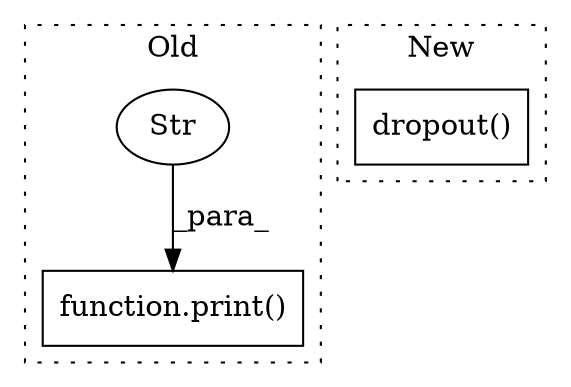 digraph G {
subgraph cluster0 {
1 [label="function.print()" a="75" s="964,974" l="6,1" shape="box"];
3 [label="Str" a="66" s="970" l="4" shape="ellipse"];
label = "Old";
style="dotted";
}
subgraph cluster1 {
2 [label="dropout()" a="75" s="821,832" l="10,25" shape="box"];
label = "New";
style="dotted";
}
3 -> 1 [label="_para_"];
}